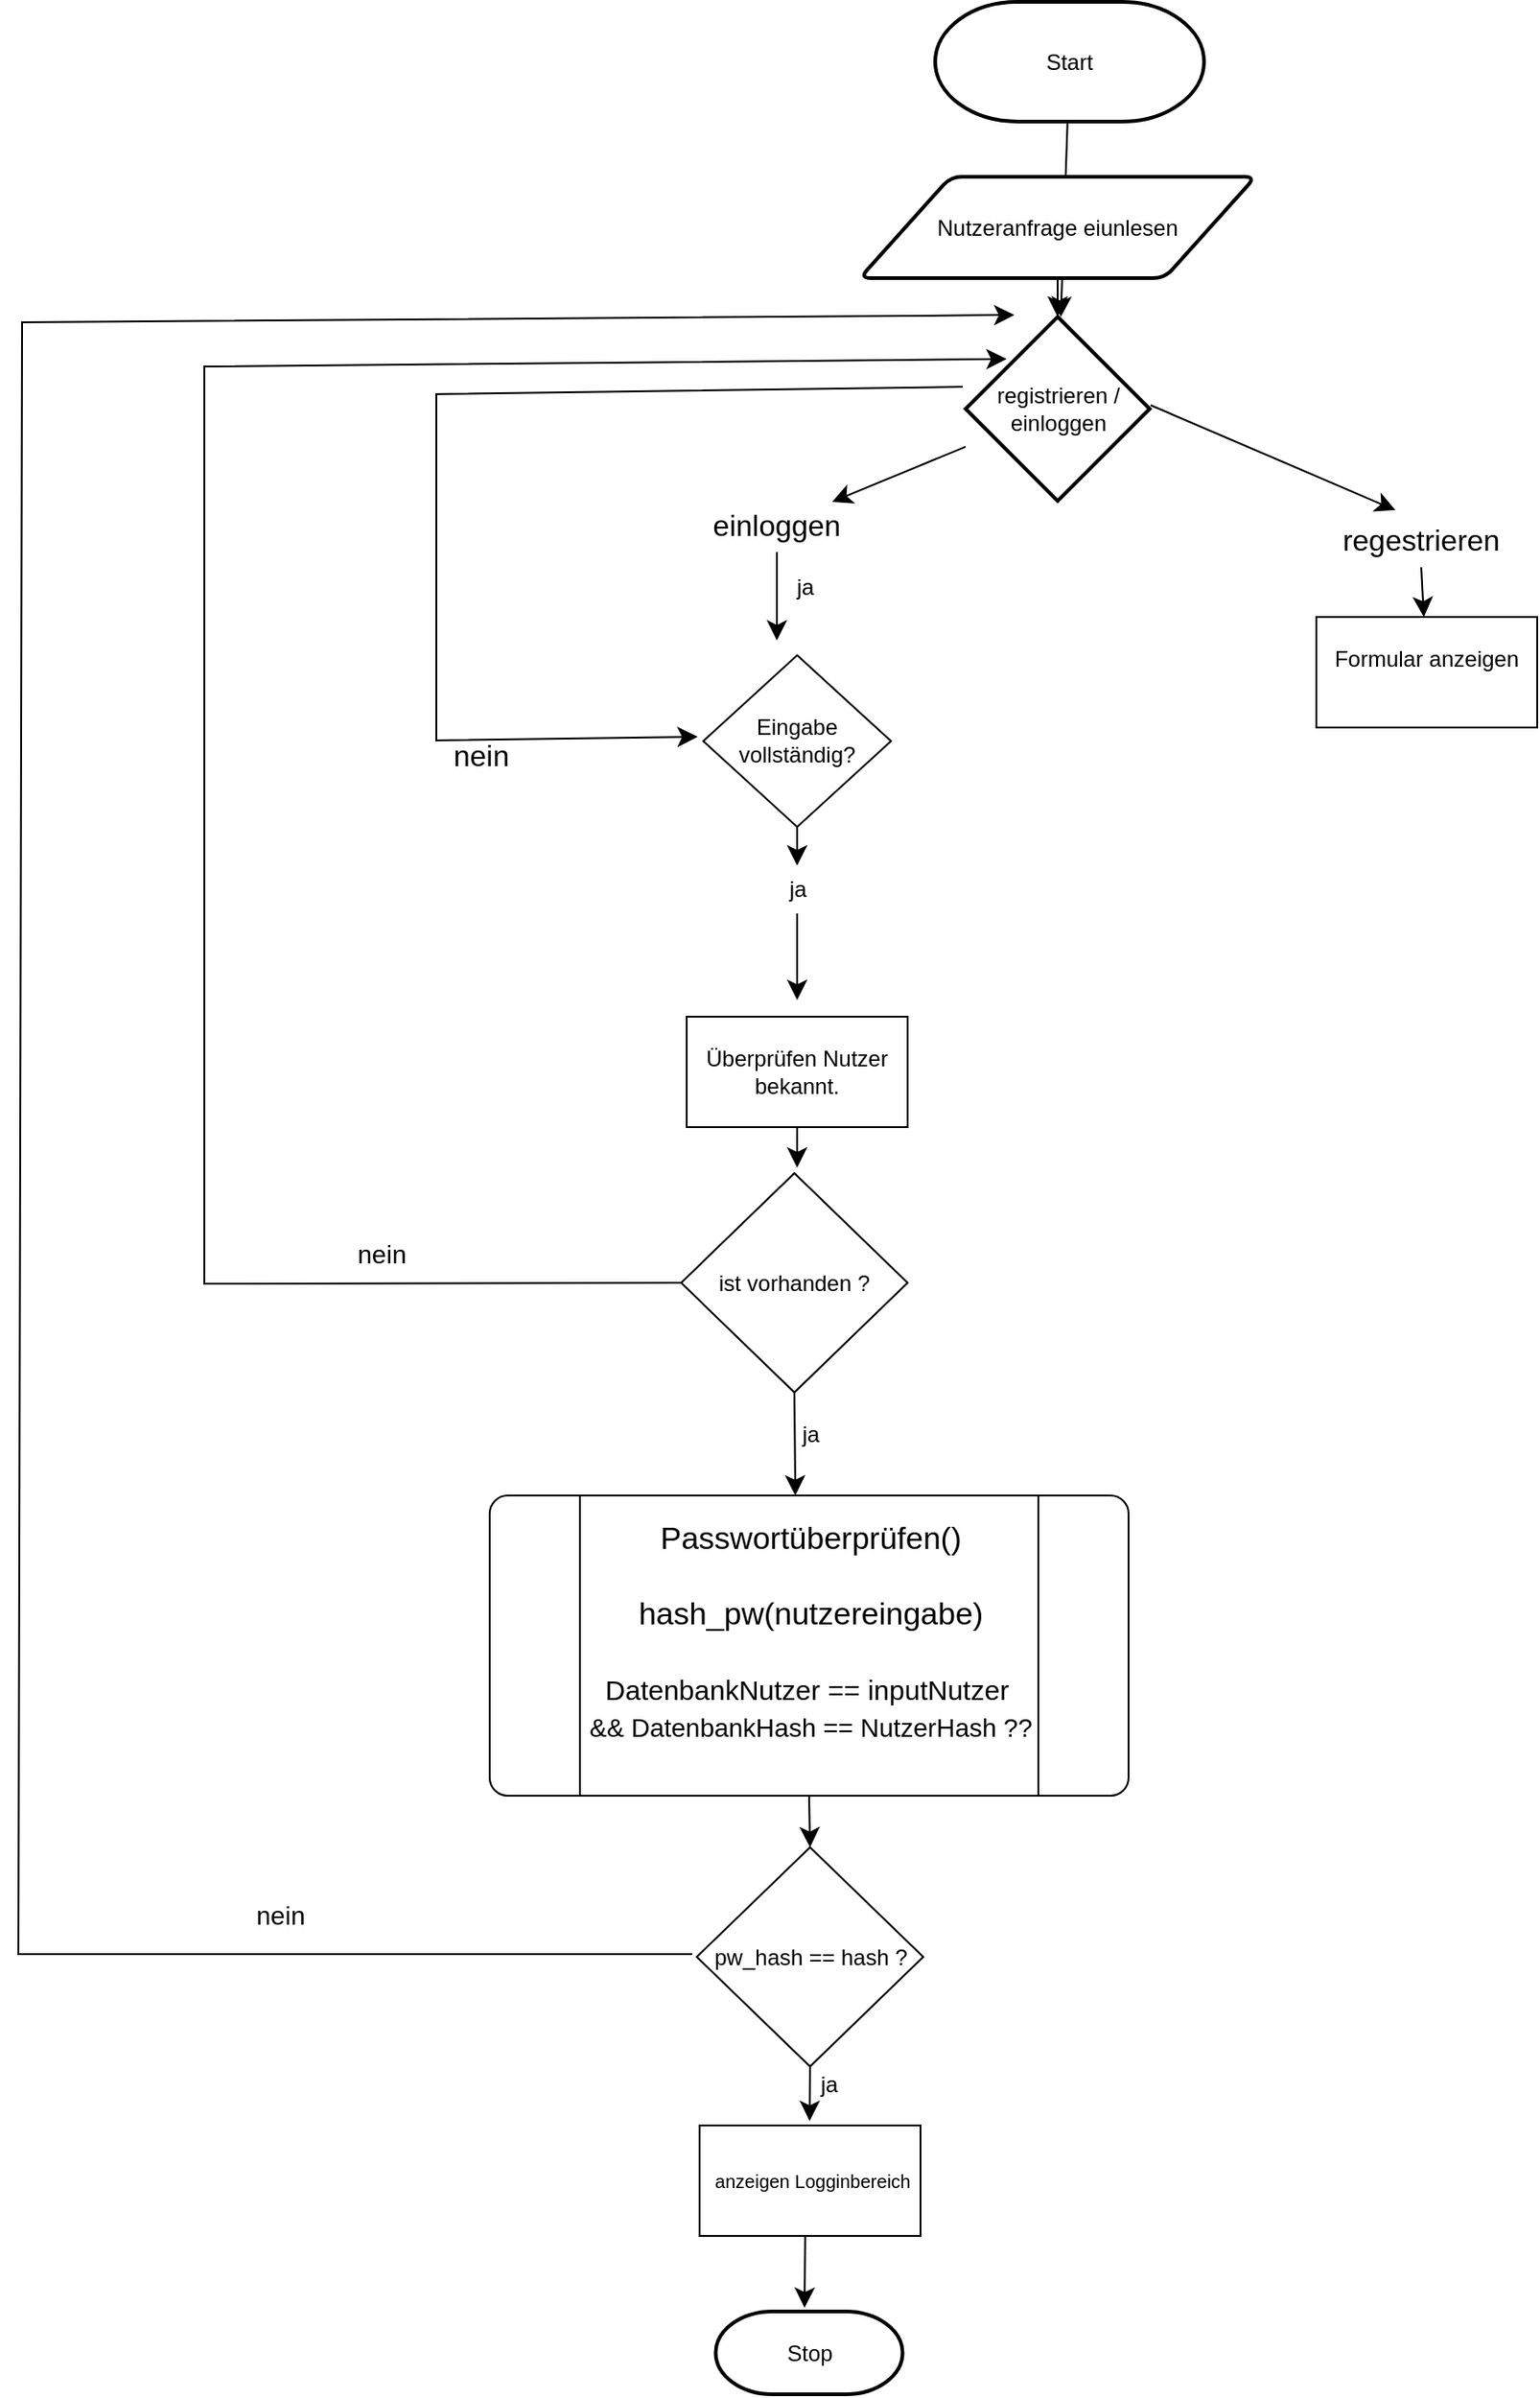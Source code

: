 <mxfile version="24.3.1" type="device">
  <diagram name="Seite-1" id="mG4Q4WJOBebxLqOyOW5_">
    <mxGraphModel dx="2487" dy="1468" grid="0" gridSize="10" guides="1" tooltips="1" connect="1" arrows="1" fold="1" page="0" pageScale="1" pageWidth="827" pageHeight="1169" math="0" shadow="0">
      <root>
        <mxCell id="0" />
        <mxCell id="1" parent="0" />
        <mxCell id="iBu8oiHA-jJHPnX2ctIG-11" value="" style="edgeStyle=none;curved=1;rounded=0;orthogonalLoop=1;jettySize=auto;html=1;fontSize=12;startSize=8;endSize=8;" edge="1" parent="1" source="iBu8oiHA-jJHPnX2ctIG-1" target="iBu8oiHA-jJHPnX2ctIG-3">
          <mxGeometry relative="1" as="geometry" />
        </mxCell>
        <mxCell id="iBu8oiHA-jJHPnX2ctIG-1" value="Start" style="strokeWidth=2;html=1;shape=mxgraph.flowchart.terminator;whiteSpace=wrap;" vertex="1" parent="1">
          <mxGeometry x="86" y="-182" width="146" height="65" as="geometry" />
        </mxCell>
        <mxCell id="iBu8oiHA-jJHPnX2ctIG-5" value="" style="edgeStyle=none;curved=1;rounded=0;orthogonalLoop=1;jettySize=auto;html=1;fontSize=12;startSize=8;endSize=8;" edge="1" parent="1" source="iBu8oiHA-jJHPnX2ctIG-2" target="iBu8oiHA-jJHPnX2ctIG-3">
          <mxGeometry relative="1" as="geometry" />
        </mxCell>
        <mxCell id="iBu8oiHA-jJHPnX2ctIG-2" value="Nutzeranfrage eiunlesen" style="shape=parallelogram;html=1;strokeWidth=2;perimeter=parallelogramPerimeter;whiteSpace=wrap;rounded=1;arcSize=12;size=0.23;" vertex="1" parent="1">
          <mxGeometry x="45" y="-87" width="215" height="55" as="geometry" />
        </mxCell>
        <mxCell id="iBu8oiHA-jJHPnX2ctIG-3" value="registrieren / einloggen" style="strokeWidth=2;html=1;shape=mxgraph.flowchart.decision;whiteSpace=wrap;" vertex="1" parent="1">
          <mxGeometry x="102.5" y="-11" width="100" height="100" as="geometry" />
        </mxCell>
        <mxCell id="iBu8oiHA-jJHPnX2ctIG-13" value="einloggen" style="text;html=1;align=center;verticalAlign=middle;whiteSpace=wrap;rounded=0;fontSize=16;" vertex="1" parent="1">
          <mxGeometry x="-30" y="86.8" width="60" height="30" as="geometry" />
        </mxCell>
        <mxCell id="iBu8oiHA-jJHPnX2ctIG-14" value="regestrieren" style="text;html=1;align=center;verticalAlign=middle;whiteSpace=wrap;rounded=0;fontSize=16;" vertex="1" parent="1">
          <mxGeometry x="320" y="95" width="60" height="30" as="geometry" />
        </mxCell>
        <mxCell id="iBu8oiHA-jJHPnX2ctIG-16" value="" style="endArrow=classic;html=1;rounded=0;fontSize=12;startSize=8;endSize=8;curved=0;" edge="1" parent="1">
          <mxGeometry width="50" height="50" relative="1" as="geometry">
            <mxPoint x="203" y="37" as="sourcePoint" />
            <mxPoint x="336" y="94" as="targetPoint" />
          </mxGeometry>
        </mxCell>
        <mxCell id="iBu8oiHA-jJHPnX2ctIG-17" value="" style="endArrow=classic;html=1;rounded=0;fontSize=12;startSize=8;endSize=8;curved=1;" edge="1" parent="1" source="iBu8oiHA-jJHPnX2ctIG-3" target="iBu8oiHA-jJHPnX2ctIG-13">
          <mxGeometry width="50" height="50" relative="1" as="geometry">
            <mxPoint x="37.3" y="77.0" as="sourcePoint" />
            <mxPoint x="142" y="24.8" as="targetPoint" />
          </mxGeometry>
        </mxCell>
        <mxCell id="iBu8oiHA-jJHPnX2ctIG-18" value="" style="endArrow=classic;html=1;rounded=0;fontSize=12;startSize=8;endSize=8;curved=1;exitX=0.5;exitY=1;exitDx=0;exitDy=0;" edge="1" parent="1" source="iBu8oiHA-jJHPnX2ctIG-13">
          <mxGeometry width="50" height="50" relative="1" as="geometry">
            <mxPoint x="92" y="166.8" as="sourcePoint" />
            <mxPoint y="164.8" as="targetPoint" />
          </mxGeometry>
        </mxCell>
        <mxCell id="iBu8oiHA-jJHPnX2ctIG-19" value="" style="endArrow=classic;html=1;rounded=0;fontSize=12;startSize=8;endSize=8;curved=1;exitX=0.5;exitY=1;exitDx=0;exitDy=0;" edge="1" parent="1" source="iBu8oiHA-jJHPnX2ctIG-14" target="iBu8oiHA-jJHPnX2ctIG-20">
          <mxGeometry width="50" height="50" relative="1" as="geometry">
            <mxPoint x="311" y="179" as="sourcePoint" />
            <mxPoint x="353" y="182" as="targetPoint" />
          </mxGeometry>
        </mxCell>
        <mxCell id="iBu8oiHA-jJHPnX2ctIG-20" value="Formular anzeigen&lt;div&gt;&lt;br&gt;&lt;/div&gt;" style="rounded=0;whiteSpace=wrap;html=1;" vertex="1" parent="1">
          <mxGeometry x="293" y="152" width="120" height="60" as="geometry" />
        </mxCell>
        <mxCell id="iBu8oiHA-jJHPnX2ctIG-21" value="Eingabe vollständig?" style="rhombus;whiteSpace=wrap;html=1;" vertex="1" parent="1">
          <mxGeometry x="-40" y="172.8" width="102" height="93.2" as="geometry" />
        </mxCell>
        <mxCell id="iBu8oiHA-jJHPnX2ctIG-27" value="nein&lt;div&gt;&lt;br&gt;&lt;/div&gt;" style="text;html=1;align=center;verticalAlign=middle;resizable=0;points=[];autosize=1;strokeColor=none;fillColor=none;fontSize=16;" vertex="1" parent="1">
          <mxGeometry x="-185.5" y="212" width="48" height="50" as="geometry" />
        </mxCell>
        <mxCell id="iBu8oiHA-jJHPnX2ctIG-28" value="" style="endArrow=classic;html=1;rounded=0;fontSize=12;startSize=8;endSize=8;curved=1;exitX=0.5;exitY=1;exitDx=0;exitDy=0;" edge="1" parent="1" source="iBu8oiHA-jJHPnX2ctIG-61">
          <mxGeometry width="50" height="50" relative="1" as="geometry">
            <mxPoint x="169" y="322" as="sourcePoint" />
            <mxPoint x="11" y="360" as="targetPoint" />
          </mxGeometry>
        </mxCell>
        <mxCell id="iBu8oiHA-jJHPnX2ctIG-51" style="edgeStyle=none;curved=0;rounded=0;orthogonalLoop=1;jettySize=auto;html=1;exitX=0.5;exitY=1;exitDx=0;exitDy=0;strokeColor=default;align=center;verticalAlign=middle;fontFamily=Helvetica;fontSize=12;fontColor=default;labelBackgroundColor=default;startSize=8;endArrow=classic;endSize=8;" edge="1" parent="1" source="iBu8oiHA-jJHPnX2ctIG-29">
          <mxGeometry relative="1" as="geometry">
            <mxPoint x="10" y="629" as="targetPoint" />
          </mxGeometry>
        </mxCell>
        <mxCell id="iBu8oiHA-jJHPnX2ctIG-29" value="ist vorhanden ?" style="rhombus;whiteSpace=wrap;html=1;" vertex="1" parent="1">
          <mxGeometry x="-52" y="454" width="123" height="119" as="geometry" />
        </mxCell>
        <mxCell id="iBu8oiHA-jJHPnX2ctIG-30" value="Überprüfen Nutzer bekannt." style="rounded=0;whiteSpace=wrap;html=1;" vertex="1" parent="1">
          <mxGeometry x="-49" y="369" width="120" height="60" as="geometry" />
        </mxCell>
        <mxCell id="iBu8oiHA-jJHPnX2ctIG-31" value="" style="endArrow=classic;html=1;rounded=0;fontSize=12;startSize=8;endSize=8;curved=1;exitX=0.5;exitY=1;exitDx=0;exitDy=0;" edge="1" parent="1" source="iBu8oiHA-jJHPnX2ctIG-30">
          <mxGeometry width="50" height="50" relative="1" as="geometry">
            <mxPoint x="169" y="414" as="sourcePoint" />
            <mxPoint x="11" y="451" as="targetPoint" />
          </mxGeometry>
        </mxCell>
        <mxCell id="iBu8oiHA-jJHPnX2ctIG-38" value="" style="endArrow=classic;html=1;rounded=0;fontSize=12;startSize=8;endSize=8;curved=0;" edge="1" parent="1">
          <mxGeometry width="50" height="50" relative="1" as="geometry">
            <mxPoint x="101" y="27" as="sourcePoint" />
            <mxPoint x="-43" y="217" as="targetPoint" />
            <Array as="points">
              <mxPoint x="-185" y="31" />
              <mxPoint x="-185" y="219" />
            </Array>
          </mxGeometry>
        </mxCell>
        <mxCell id="iBu8oiHA-jJHPnX2ctIG-43" style="edgeStyle=none;curved=0;rounded=0;orthogonalLoop=1;jettySize=auto;html=1;exitX=0;exitY=0.5;exitDx=0;exitDy=0;entryX=0.223;entryY=0.229;entryDx=0;entryDy=0;entryPerimeter=0;strokeColor=default;align=center;verticalAlign=middle;fontFamily=Helvetica;fontSize=12;fontColor=default;labelBackgroundColor=default;startSize=8;endArrow=classic;endSize=8;" edge="1" parent="1" source="iBu8oiHA-jJHPnX2ctIG-29" target="iBu8oiHA-jJHPnX2ctIG-3">
          <mxGeometry relative="1" as="geometry">
            <Array as="points">
              <mxPoint x="-311" y="514" />
              <mxPoint x="-311" y="16" />
            </Array>
          </mxGeometry>
        </mxCell>
        <mxCell id="iBu8oiHA-jJHPnX2ctIG-44" value="nein" style="text;html=1;align=center;verticalAlign=middle;resizable=0;points=[];autosize=1;strokeColor=none;fillColor=none;fontSize=14;fontFamily=Helvetica;fontColor=default;labelBackgroundColor=default;" vertex="1" parent="1">
          <mxGeometry x="-237" y="483" width="44" height="29" as="geometry" />
        </mxCell>
        <mxCell id="iBu8oiHA-jJHPnX2ctIG-52" style="edgeStyle=none;curved=0;rounded=0;orthogonalLoop=1;jettySize=auto;html=1;strokeColor=default;align=center;verticalAlign=middle;fontFamily=Helvetica;fontSize=12;fontColor=default;labelBackgroundColor=default;startSize=8;endArrow=classic;endSize=8;" edge="1" parent="1">
          <mxGeometry relative="1" as="geometry">
            <mxPoint x="129" y="-12" as="targetPoint" />
            <mxPoint x="-46" y="878" as="sourcePoint" />
            <Array as="points">
              <mxPoint x="-412" y="878" />
              <mxPoint x="-410" y="-8" />
            </Array>
          </mxGeometry>
        </mxCell>
        <mxCell id="iBu8oiHA-jJHPnX2ctIG-58" style="edgeStyle=none;curved=0;rounded=0;orthogonalLoop=1;jettySize=auto;html=1;exitX=0.5;exitY=1;exitDx=0;exitDy=0;entryX=0.5;entryY=0;entryDx=0;entryDy=0;strokeColor=default;align=center;verticalAlign=middle;fontFamily=Helvetica;fontSize=12;fontColor=default;labelBackgroundColor=default;startSize=8;endArrow=classic;endSize=8;" edge="1" parent="1" source="iBu8oiHA-jJHPnX2ctIG-48" target="iBu8oiHA-jJHPnX2ctIG-54">
          <mxGeometry relative="1" as="geometry" />
        </mxCell>
        <mxCell id="iBu8oiHA-jJHPnX2ctIG-48" value="" style="verticalLabelPosition=bottom;verticalAlign=top;html=1;shape=process;whiteSpace=wrap;rounded=1;size=0.14;arcSize=6;fontFamily=Helvetica;fontSize=12;fontColor=default;labelBackgroundColor=default;" vertex="1" parent="1">
          <mxGeometry x="-156" y="629" width="347" height="163" as="geometry" />
        </mxCell>
        <mxCell id="iBu8oiHA-jJHPnX2ctIG-49" style="edgeStyle=none;curved=0;rounded=0;orthogonalLoop=1;jettySize=auto;html=1;exitX=0.5;exitY=0;exitDx=0;exitDy=0;strokeColor=default;align=center;verticalAlign=middle;fontFamily=Helvetica;fontSize=12;fontColor=default;labelBackgroundColor=default;startSize=8;endArrow=classic;endSize=8;" edge="1" parent="1" source="iBu8oiHA-jJHPnX2ctIG-48" target="iBu8oiHA-jJHPnX2ctIG-48">
          <mxGeometry relative="1" as="geometry" />
        </mxCell>
        <mxCell id="iBu8oiHA-jJHPnX2ctIG-50" value="Passwortüberprüfen()&lt;div style=&quot;font-size: 17px;&quot;&gt;&lt;br style=&quot;font-size: 17px;&quot;&gt;&lt;/div&gt;&lt;div style=&quot;font-size: 17px;&quot;&gt;hash_pw(nutzereingabe)&lt;/div&gt;&lt;div style=&quot;font-size: 17px;&quot;&gt;&lt;br&gt;&lt;/div&gt;&lt;div style=&quot;font-size: 17px;&quot;&gt;&lt;span style=&quot;font-size: 15px;&quot; dir=&quot;ltr&quot; class=&quot;ui-provider a b c d e f g h i j k l m n o p q r s t u v w x y z ab ac ae af ag ah ai aj ak&quot;&gt;DatenbankNutzer == inputNutzer&amp;nbsp;&lt;/span&gt;&lt;/div&gt;&lt;div style=&quot;font-size: 17px;&quot;&gt;&lt;span style=&quot;font-size: 14px;&quot; dir=&quot;ltr&quot; class=&quot;ui-provider a b c d e f g h i j k l m n o p q r s t u v w x y z ab ac ae af ag ah ai aj ak&quot;&gt;&amp;amp;&amp;amp; DatenbankHash == NutzerHash ??&lt;/span&gt;&lt;br&gt;&lt;/div&gt;" style="text;html=1;align=center;verticalAlign=middle;resizable=0;points=[];autosize=1;strokeColor=none;fillColor=none;fontSize=17;fontFamily=Helvetica;fontColor=default;labelBackgroundColor=default;" vertex="1" parent="1">
          <mxGeometry x="-111" y="636.5" width="258" height="134" as="geometry" />
        </mxCell>
        <mxCell id="iBu8oiHA-jJHPnX2ctIG-53" value="nein" style="text;html=1;align=center;verticalAlign=middle;resizable=0;points=[];autosize=1;strokeColor=none;fillColor=none;fontSize=14;fontFamily=Helvetica;fontColor=default;labelBackgroundColor=default;" vertex="1" parent="1">
          <mxGeometry x="-292" y="842" width="44" height="29" as="geometry" />
        </mxCell>
        <mxCell id="iBu8oiHA-jJHPnX2ctIG-54" value="pw_hash == hash ?" style="rhombus;whiteSpace=wrap;html=1;" vertex="1" parent="1">
          <mxGeometry x="-43.5" y="820" width="123" height="119" as="geometry" />
        </mxCell>
        <mxCell id="iBu8oiHA-jJHPnX2ctIG-55" value="" style="verticalLabelPosition=bottom;verticalAlign=top;html=1;shape=mxgraph.basic.rect;fillColor2=none;strokeWidth=1;size=20;indent=5;fontFamily=Helvetica;fontSize=12;fontColor=default;labelBackgroundColor=default;" vertex="1" parent="1">
          <mxGeometry x="-42" y="971" width="120" height="60" as="geometry" />
        </mxCell>
        <mxCell id="iBu8oiHA-jJHPnX2ctIG-56" value="anzeigen Logginbereich" style="text;html=1;align=center;verticalAlign=middle;resizable=0;points=[];autosize=1;strokeColor=none;fillColor=none;fontSize=10;fontFamily=Helvetica;fontColor=default;labelBackgroundColor=default;" vertex="1" parent="1">
          <mxGeometry x="-43.5" y="989" width="124" height="24" as="geometry" />
        </mxCell>
        <mxCell id="iBu8oiHA-jJHPnX2ctIG-57" style="edgeStyle=none;curved=0;rounded=0;orthogonalLoop=1;jettySize=auto;html=1;exitX=0.5;exitY=1;exitDx=0;exitDy=0;entryX=0.498;entryY=-0.04;entryDx=0;entryDy=0;entryPerimeter=0;strokeColor=default;align=center;verticalAlign=middle;fontFamily=Helvetica;fontSize=12;fontColor=default;labelBackgroundColor=default;startSize=8;endArrow=classic;endSize=8;" edge="1" parent="1" source="iBu8oiHA-jJHPnX2ctIG-54" target="iBu8oiHA-jJHPnX2ctIG-55">
          <mxGeometry relative="1" as="geometry" />
        </mxCell>
        <mxCell id="iBu8oiHA-jJHPnX2ctIG-59" value="ja" style="text;html=1;align=center;verticalAlign=middle;resizable=0;points=[];autosize=1;strokeColor=none;fillColor=none;fontSize=12;fontFamily=Helvetica;fontColor=default;labelBackgroundColor=default;" vertex="1" parent="1">
          <mxGeometry x="14" y="936" width="27" height="26" as="geometry" />
        </mxCell>
        <mxCell id="iBu8oiHA-jJHPnX2ctIG-62" value="ja" style="text;html=1;align=center;verticalAlign=middle;resizable=0;points=[];autosize=1;strokeColor=none;fillColor=none;fontSize=12;fontFamily=Helvetica;fontColor=default;labelBackgroundColor=default;" vertex="1" parent="1">
          <mxGeometry x="4.5" y="583" width="27" height="26" as="geometry" />
        </mxCell>
        <mxCell id="iBu8oiHA-jJHPnX2ctIG-63" value="" style="endArrow=classic;html=1;rounded=0;fontSize=12;startSize=8;endSize=8;curved=1;exitX=0.5;exitY=1;exitDx=0;exitDy=0;" edge="1" parent="1" source="iBu8oiHA-jJHPnX2ctIG-21" target="iBu8oiHA-jJHPnX2ctIG-61">
          <mxGeometry width="50" height="50" relative="1" as="geometry">
            <mxPoint x="11" y="266" as="sourcePoint" />
            <mxPoint x="11" y="360" as="targetPoint" />
          </mxGeometry>
        </mxCell>
        <mxCell id="iBu8oiHA-jJHPnX2ctIG-61" value="ja" style="text;html=1;align=center;verticalAlign=middle;resizable=0;points=[];autosize=1;strokeColor=none;fillColor=none;fontSize=12;fontFamily=Helvetica;fontColor=default;labelBackgroundColor=default;" vertex="1" parent="1">
          <mxGeometry x="-2.5" y="287" width="27" height="26" as="geometry" />
        </mxCell>
        <mxCell id="iBu8oiHA-jJHPnX2ctIG-67" value="ja" style="text;html=1;align=center;verticalAlign=middle;resizable=0;points=[];autosize=1;strokeColor=none;fillColor=none;fontSize=12;fontFamily=Helvetica;fontColor=default;labelBackgroundColor=default;" vertex="1" parent="1">
          <mxGeometry x="1" y="123" width="27" height="26" as="geometry" />
        </mxCell>
        <mxCell id="iBu8oiHA-jJHPnX2ctIG-68" value="Stop" style="strokeWidth=2;html=1;shape=mxgraph.flowchart.terminator;whiteSpace=wrap;" vertex="1" parent="1">
          <mxGeometry x="-33.25" y="1072" width="101.5" height="45" as="geometry" />
        </mxCell>
        <mxCell id="iBu8oiHA-jJHPnX2ctIG-69" value="" style="endArrow=classic;html=1;rounded=0;strokeColor=default;align=center;verticalAlign=middle;fontFamily=Helvetica;fontSize=12;fontColor=default;labelBackgroundColor=default;startSize=8;endSize=8;curved=0;exitX=0.478;exitY=1.006;exitDx=0;exitDy=0;exitPerimeter=0;" edge="1" parent="1" source="iBu8oiHA-jJHPnX2ctIG-55">
          <mxGeometry width="50" height="50" relative="1" as="geometry">
            <mxPoint x="51.5" y="1058" as="sourcePoint" />
            <mxPoint x="15" y="1070" as="targetPoint" />
          </mxGeometry>
        </mxCell>
      </root>
    </mxGraphModel>
  </diagram>
</mxfile>
